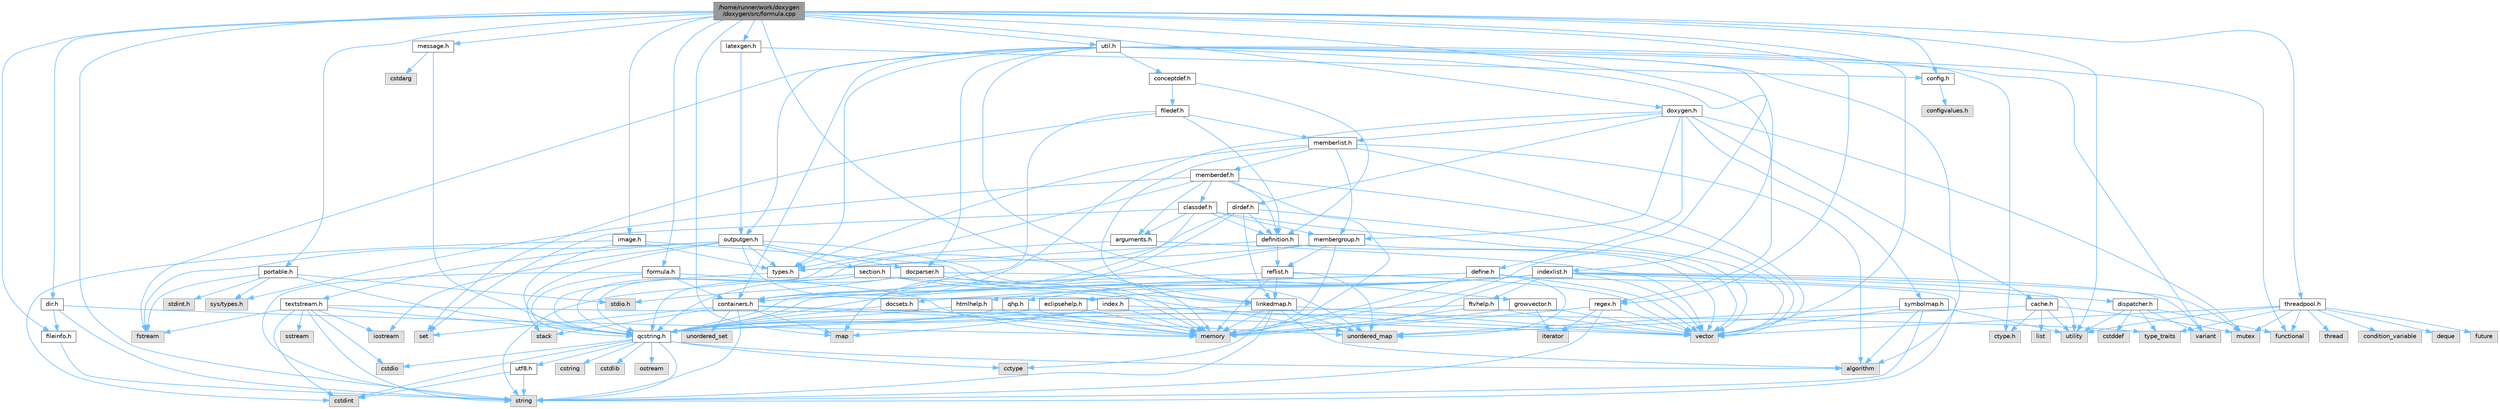 digraph "/home/runner/work/doxygen/doxygen/src/formula.cpp"
{
 // INTERACTIVE_SVG=YES
 // LATEX_PDF_SIZE
  bgcolor="transparent";
  edge [fontname=Helvetica,fontsize=10,labelfontname=Helvetica,labelfontsize=10];
  node [fontname=Helvetica,fontsize=10,shape=box,height=0.2,width=0.4];
  Node1 [label="/home/runner/work/doxygen\l/doxygen/src/formula.cpp",height=0.2,width=0.4,color="gray40", fillcolor="grey60", style="filled", fontcolor="black",tooltip=" "];
  Node1 -> Node2 [color="steelblue1",style="solid"];
  Node2 [label="map",height=0.2,width=0.4,color="grey60", fillcolor="#E0E0E0", style="filled",tooltip=" "];
  Node1 -> Node3 [color="steelblue1",style="solid"];
  Node3 [label="vector",height=0.2,width=0.4,color="grey60", fillcolor="#E0E0E0", style="filled",tooltip=" "];
  Node1 -> Node4 [color="steelblue1",style="solid"];
  Node4 [label="string",height=0.2,width=0.4,color="grey60", fillcolor="#E0E0E0", style="filled",tooltip=" "];
  Node1 -> Node5 [color="steelblue1",style="solid"];
  Node5 [label="utility",height=0.2,width=0.4,color="grey60", fillcolor="#E0E0E0", style="filled",tooltip=" "];
  Node1 -> Node6 [color="steelblue1",style="solid"];
  Node6 [label="formula.h",height=0.2,width=0.4,color="grey40", fillcolor="white", style="filled",URL="$d3/d9a/formula_8h.html",tooltip=" "];
  Node6 -> Node7 [color="steelblue1",style="solid"];
  Node7 [label="memory",height=0.2,width=0.4,color="grey60", fillcolor="#E0E0E0", style="filled",tooltip=" "];
  Node6 -> Node4 [color="steelblue1",style="solid"];
  Node6 -> Node8 [color="steelblue1",style="solid"];
  Node8 [label="qcstring.h",height=0.2,width=0.4,color="grey40", fillcolor="white", style="filled",URL="$d7/d5c/qcstring_8h.html",tooltip=" "];
  Node8 -> Node4 [color="steelblue1",style="solid"];
  Node8 -> Node9 [color="steelblue1",style="solid"];
  Node9 [label="algorithm",height=0.2,width=0.4,color="grey60", fillcolor="#E0E0E0", style="filled",tooltip=" "];
  Node8 -> Node10 [color="steelblue1",style="solid"];
  Node10 [label="cctype",height=0.2,width=0.4,color="grey60", fillcolor="#E0E0E0", style="filled",tooltip=" "];
  Node8 -> Node11 [color="steelblue1",style="solid"];
  Node11 [label="cstring",height=0.2,width=0.4,color="grey60", fillcolor="#E0E0E0", style="filled",tooltip=" "];
  Node8 -> Node12 [color="steelblue1",style="solid"];
  Node12 [label="cstdio",height=0.2,width=0.4,color="grey60", fillcolor="#E0E0E0", style="filled",tooltip=" "];
  Node8 -> Node13 [color="steelblue1",style="solid"];
  Node13 [label="cstdlib",height=0.2,width=0.4,color="grey60", fillcolor="#E0E0E0", style="filled",tooltip=" "];
  Node8 -> Node14 [color="steelblue1",style="solid"];
  Node14 [label="cstdint",height=0.2,width=0.4,color="grey60", fillcolor="#E0E0E0", style="filled",tooltip=" "];
  Node8 -> Node15 [color="steelblue1",style="solid"];
  Node15 [label="ostream",height=0.2,width=0.4,color="grey60", fillcolor="#E0E0E0", style="filled",tooltip=" "];
  Node8 -> Node16 [color="steelblue1",style="solid"];
  Node16 [label="utf8.h",height=0.2,width=0.4,color="grey40", fillcolor="white", style="filled",URL="$db/d7c/utf8_8h.html",tooltip="Various UTF8 related helper functions."];
  Node16 -> Node14 [color="steelblue1",style="solid"];
  Node16 -> Node4 [color="steelblue1",style="solid"];
  Node6 -> Node17 [color="steelblue1",style="solid"];
  Node17 [label="containers.h",height=0.2,width=0.4,color="grey40", fillcolor="white", style="filled",URL="$d5/d75/containers_8h.html",tooltip=" "];
  Node17 -> Node3 [color="steelblue1",style="solid"];
  Node17 -> Node4 [color="steelblue1",style="solid"];
  Node17 -> Node18 [color="steelblue1",style="solid"];
  Node18 [label="set",height=0.2,width=0.4,color="grey60", fillcolor="#E0E0E0", style="filled",tooltip=" "];
  Node17 -> Node2 [color="steelblue1",style="solid"];
  Node17 -> Node19 [color="steelblue1",style="solid"];
  Node19 [label="unordered_set",height=0.2,width=0.4,color="grey60", fillcolor="#E0E0E0", style="filled",tooltip=" "];
  Node17 -> Node20 [color="steelblue1",style="solid"];
  Node20 [label="unordered_map",height=0.2,width=0.4,color="grey60", fillcolor="#E0E0E0", style="filled",tooltip=" "];
  Node17 -> Node21 [color="steelblue1",style="solid"];
  Node21 [label="stack",height=0.2,width=0.4,color="grey60", fillcolor="#E0E0E0", style="filled",tooltip=" "];
  Node1 -> Node22 [color="steelblue1",style="solid"];
  Node22 [label="message.h",height=0.2,width=0.4,color="grey40", fillcolor="white", style="filled",URL="$d2/d0d/message_8h.html",tooltip=" "];
  Node22 -> Node23 [color="steelblue1",style="solid"];
  Node23 [label="cstdarg",height=0.2,width=0.4,color="grey60", fillcolor="#E0E0E0", style="filled",tooltip=" "];
  Node22 -> Node8 [color="steelblue1",style="solid"];
  Node1 -> Node24 [color="steelblue1",style="solid"];
  Node24 [label="config.h",height=0.2,width=0.4,color="grey40", fillcolor="white", style="filled",URL="$db/d16/config_8h.html",tooltip=" "];
  Node24 -> Node25 [color="steelblue1",style="solid"];
  Node25 [label="configvalues.h",height=0.2,width=0.4,color="grey60", fillcolor="#E0E0E0", style="filled",tooltip=" "];
  Node1 -> Node26 [color="steelblue1",style="solid"];
  Node26 [label="util.h",height=0.2,width=0.4,color="grey40", fillcolor="white", style="filled",URL="$d8/d3c/util_8h.html",tooltip="A bunch of utility functions."];
  Node26 -> Node7 [color="steelblue1",style="solid"];
  Node26 -> Node20 [color="steelblue1",style="solid"];
  Node26 -> Node9 [color="steelblue1",style="solid"];
  Node26 -> Node27 [color="steelblue1",style="solid"];
  Node27 [label="functional",height=0.2,width=0.4,color="grey60", fillcolor="#E0E0E0", style="filled",tooltip=" "];
  Node26 -> Node28 [color="steelblue1",style="solid"];
  Node28 [label="fstream",height=0.2,width=0.4,color="grey60", fillcolor="#E0E0E0", style="filled",tooltip=" "];
  Node26 -> Node29 [color="steelblue1",style="solid"];
  Node29 [label="variant",height=0.2,width=0.4,color="grey60", fillcolor="#E0E0E0", style="filled",tooltip=" "];
  Node26 -> Node30 [color="steelblue1",style="solid"];
  Node30 [label="ctype.h",height=0.2,width=0.4,color="grey60", fillcolor="#E0E0E0", style="filled",tooltip=" "];
  Node26 -> Node31 [color="steelblue1",style="solid"];
  Node31 [label="types.h",height=0.2,width=0.4,color="grey40", fillcolor="white", style="filled",URL="$d9/d49/types_8h.html",tooltip="This file contains a number of basic enums and types."];
  Node31 -> Node8 [color="steelblue1",style="solid"];
  Node26 -> Node32 [color="steelblue1",style="solid"];
  Node32 [label="docparser.h",height=0.2,width=0.4,color="grey40", fillcolor="white", style="filled",URL="$de/d9c/docparser_8h.html",tooltip=" "];
  Node32 -> Node33 [color="steelblue1",style="solid"];
  Node33 [label="stdio.h",height=0.2,width=0.4,color="grey60", fillcolor="#E0E0E0", style="filled",tooltip=" "];
  Node32 -> Node7 [color="steelblue1",style="solid"];
  Node32 -> Node8 [color="steelblue1",style="solid"];
  Node32 -> Node34 [color="steelblue1",style="solid"];
  Node34 [label="growvector.h",height=0.2,width=0.4,color="grey40", fillcolor="white", style="filled",URL="$d7/d50/growvector_8h.html",tooltip=" "];
  Node34 -> Node3 [color="steelblue1",style="solid"];
  Node34 -> Node7 [color="steelblue1",style="solid"];
  Node34 -> Node35 [color="steelblue1",style="solid"];
  Node35 [label="iterator",height=0.2,width=0.4,color="grey60", fillcolor="#E0E0E0", style="filled",tooltip=" "];
  Node26 -> Node17 [color="steelblue1",style="solid"];
  Node26 -> Node36 [color="steelblue1",style="solid"];
  Node36 [label="outputgen.h",height=0.2,width=0.4,color="grey40", fillcolor="white", style="filled",URL="$df/d06/outputgen_8h.html",tooltip=" "];
  Node36 -> Node7 [color="steelblue1",style="solid"];
  Node36 -> Node21 [color="steelblue1",style="solid"];
  Node36 -> Node37 [color="steelblue1",style="solid"];
  Node37 [label="iostream",height=0.2,width=0.4,color="grey60", fillcolor="#E0E0E0", style="filled",tooltip=" "];
  Node36 -> Node28 [color="steelblue1",style="solid"];
  Node36 -> Node31 [color="steelblue1",style="solid"];
  Node36 -> Node38 [color="steelblue1",style="solid"];
  Node38 [label="index.h",height=0.2,width=0.4,color="grey40", fillcolor="white", style="filled",URL="$d1/db5/index_8h.html",tooltip=" "];
  Node38 -> Node7 [color="steelblue1",style="solid"];
  Node38 -> Node3 [color="steelblue1",style="solid"];
  Node38 -> Node2 [color="steelblue1",style="solid"];
  Node38 -> Node8 [color="steelblue1",style="solid"];
  Node36 -> Node39 [color="steelblue1",style="solid"];
  Node39 [label="section.h",height=0.2,width=0.4,color="grey40", fillcolor="white", style="filled",URL="$d1/d2a/section_8h.html",tooltip=" "];
  Node39 -> Node4 [color="steelblue1",style="solid"];
  Node39 -> Node20 [color="steelblue1",style="solid"];
  Node39 -> Node8 [color="steelblue1",style="solid"];
  Node39 -> Node40 [color="steelblue1",style="solid"];
  Node40 [label="linkedmap.h",height=0.2,width=0.4,color="grey40", fillcolor="white", style="filled",URL="$da/de1/linkedmap_8h.html",tooltip=" "];
  Node40 -> Node20 [color="steelblue1",style="solid"];
  Node40 -> Node3 [color="steelblue1",style="solid"];
  Node40 -> Node7 [color="steelblue1",style="solid"];
  Node40 -> Node4 [color="steelblue1",style="solid"];
  Node40 -> Node9 [color="steelblue1",style="solid"];
  Node40 -> Node10 [color="steelblue1",style="solid"];
  Node40 -> Node8 [color="steelblue1",style="solid"];
  Node36 -> Node41 [color="steelblue1",style="solid"];
  Node41 [label="textstream.h",height=0.2,width=0.4,color="grey40", fillcolor="white", style="filled",URL="$d4/d7d/textstream_8h.html",tooltip=" "];
  Node41 -> Node4 [color="steelblue1",style="solid"];
  Node41 -> Node37 [color="steelblue1",style="solid"];
  Node41 -> Node42 [color="steelblue1",style="solid"];
  Node42 [label="sstream",height=0.2,width=0.4,color="grey60", fillcolor="#E0E0E0", style="filled",tooltip=" "];
  Node41 -> Node14 [color="steelblue1",style="solid"];
  Node41 -> Node12 [color="steelblue1",style="solid"];
  Node41 -> Node28 [color="steelblue1",style="solid"];
  Node41 -> Node43 [color="steelblue1",style="solid"];
  Node43 [label="type_traits",height=0.2,width=0.4,color="grey60", fillcolor="#E0E0E0", style="filled",tooltip=" "];
  Node41 -> Node8 [color="steelblue1",style="solid"];
  Node36 -> Node32 [color="steelblue1",style="solid"];
  Node26 -> Node44 [color="steelblue1",style="solid"];
  Node44 [label="regex.h",height=0.2,width=0.4,color="grey40", fillcolor="white", style="filled",URL="$d1/d21/regex_8h.html",tooltip=" "];
  Node44 -> Node7 [color="steelblue1",style="solid"];
  Node44 -> Node4 [color="steelblue1",style="solid"];
  Node44 -> Node3 [color="steelblue1",style="solid"];
  Node44 -> Node35 [color="steelblue1",style="solid"];
  Node26 -> Node45 [color="steelblue1",style="solid"];
  Node45 [label="conceptdef.h",height=0.2,width=0.4,color="grey40", fillcolor="white", style="filled",URL="$da/df1/conceptdef_8h.html",tooltip=" "];
  Node45 -> Node46 [color="steelblue1",style="solid"];
  Node46 [label="definition.h",height=0.2,width=0.4,color="grey40", fillcolor="white", style="filled",URL="$df/da1/definition_8h.html",tooltip=" "];
  Node46 -> Node3 [color="steelblue1",style="solid"];
  Node46 -> Node31 [color="steelblue1",style="solid"];
  Node46 -> Node47 [color="steelblue1",style="solid"];
  Node47 [label="reflist.h",height=0.2,width=0.4,color="grey40", fillcolor="white", style="filled",URL="$d1/d02/reflist_8h.html",tooltip=" "];
  Node47 -> Node3 [color="steelblue1",style="solid"];
  Node47 -> Node20 [color="steelblue1",style="solid"];
  Node47 -> Node7 [color="steelblue1",style="solid"];
  Node47 -> Node8 [color="steelblue1",style="solid"];
  Node47 -> Node40 [color="steelblue1",style="solid"];
  Node45 -> Node48 [color="steelblue1",style="solid"];
  Node48 [label="filedef.h",height=0.2,width=0.4,color="grey40", fillcolor="white", style="filled",URL="$d4/d3a/filedef_8h.html",tooltip=" "];
  Node48 -> Node18 [color="steelblue1",style="solid"];
  Node48 -> Node46 [color="steelblue1",style="solid"];
  Node48 -> Node49 [color="steelblue1",style="solid"];
  Node49 [label="memberlist.h",height=0.2,width=0.4,color="grey40", fillcolor="white", style="filled",URL="$dd/d78/memberlist_8h.html",tooltip=" "];
  Node49 -> Node3 [color="steelblue1",style="solid"];
  Node49 -> Node9 [color="steelblue1",style="solid"];
  Node49 -> Node50 [color="steelblue1",style="solid"];
  Node50 [label="memberdef.h",height=0.2,width=0.4,color="grey40", fillcolor="white", style="filled",URL="$d4/d46/memberdef_8h.html",tooltip=" "];
  Node50 -> Node3 [color="steelblue1",style="solid"];
  Node50 -> Node7 [color="steelblue1",style="solid"];
  Node50 -> Node51 [color="steelblue1",style="solid"];
  Node51 [label="sys/types.h",height=0.2,width=0.4,color="grey60", fillcolor="#E0E0E0", style="filled",tooltip=" "];
  Node50 -> Node31 [color="steelblue1",style="solid"];
  Node50 -> Node46 [color="steelblue1",style="solid"];
  Node50 -> Node52 [color="steelblue1",style="solid"];
  Node52 [label="arguments.h",height=0.2,width=0.4,color="grey40", fillcolor="white", style="filled",URL="$df/d9b/arguments_8h.html",tooltip=" "];
  Node52 -> Node3 [color="steelblue1",style="solid"];
  Node52 -> Node8 [color="steelblue1",style="solid"];
  Node50 -> Node53 [color="steelblue1",style="solid"];
  Node53 [label="classdef.h",height=0.2,width=0.4,color="grey40", fillcolor="white", style="filled",URL="$d1/da6/classdef_8h.html",tooltip=" "];
  Node53 -> Node3 [color="steelblue1",style="solid"];
  Node53 -> Node18 [color="steelblue1",style="solid"];
  Node53 -> Node17 [color="steelblue1",style="solid"];
  Node53 -> Node46 [color="steelblue1",style="solid"];
  Node53 -> Node52 [color="steelblue1",style="solid"];
  Node53 -> Node54 [color="steelblue1",style="solid"];
  Node54 [label="membergroup.h",height=0.2,width=0.4,color="grey40", fillcolor="white", style="filled",URL="$d9/d11/membergroup_8h.html",tooltip=" "];
  Node54 -> Node3 [color="steelblue1",style="solid"];
  Node54 -> Node2 [color="steelblue1",style="solid"];
  Node54 -> Node7 [color="steelblue1",style="solid"];
  Node54 -> Node31 [color="steelblue1",style="solid"];
  Node54 -> Node47 [color="steelblue1",style="solid"];
  Node49 -> Node40 [color="steelblue1",style="solid"];
  Node49 -> Node31 [color="steelblue1",style="solid"];
  Node49 -> Node54 [color="steelblue1",style="solid"];
  Node48 -> Node17 [color="steelblue1",style="solid"];
  Node1 -> Node55 [color="steelblue1",style="solid"];
  Node55 [label="portable.h",height=0.2,width=0.4,color="grey40", fillcolor="white", style="filled",URL="$d2/de2/portable_8h.html",tooltip="Portable versions of functions that are platform dependent."];
  Node55 -> Node33 [color="steelblue1",style="solid"];
  Node55 -> Node51 [color="steelblue1",style="solid"];
  Node55 -> Node56 [color="steelblue1",style="solid"];
  Node56 [label="stdint.h",height=0.2,width=0.4,color="grey60", fillcolor="#E0E0E0", style="filled",tooltip=" "];
  Node55 -> Node28 [color="steelblue1",style="solid"];
  Node55 -> Node8 [color="steelblue1",style="solid"];
  Node1 -> Node57 [color="steelblue1",style="solid"];
  Node57 [label="image.h",height=0.2,width=0.4,color="grey40", fillcolor="white", style="filled",URL="$d5/db2/image_8h.html",tooltip=" "];
  Node57 -> Node7 [color="steelblue1",style="solid"];
  Node57 -> Node14 [color="steelblue1",style="solid"];
  Node57 -> Node31 [color="steelblue1",style="solid"];
  Node57 -> Node8 [color="steelblue1",style="solid"];
  Node1 -> Node58 [color="steelblue1",style="solid"];
  Node58 [label="fileinfo.h",height=0.2,width=0.4,color="grey40", fillcolor="white", style="filled",URL="$df/d45/fileinfo_8h.html",tooltip=" "];
  Node58 -> Node4 [color="steelblue1",style="solid"];
  Node1 -> Node59 [color="steelblue1",style="solid"];
  Node59 [label="dir.h",height=0.2,width=0.4,color="grey40", fillcolor="white", style="filled",URL="$df/d9c/dir_8h.html",tooltip=" "];
  Node59 -> Node4 [color="steelblue1",style="solid"];
  Node59 -> Node7 [color="steelblue1",style="solid"];
  Node59 -> Node58 [color="steelblue1",style="solid"];
  Node1 -> Node44 [color="steelblue1",style="solid"];
  Node1 -> Node40 [color="steelblue1",style="solid"];
  Node1 -> Node60 [color="steelblue1",style="solid"];
  Node60 [label="threadpool.h",height=0.2,width=0.4,color="grey40", fillcolor="white", style="filled",URL="$d3/d40/threadpool_8h.html",tooltip=" "];
  Node60 -> Node61 [color="steelblue1",style="solid"];
  Node61 [label="condition_variable",height=0.2,width=0.4,color="grey60", fillcolor="#E0E0E0", style="filled",tooltip=" "];
  Node60 -> Node62 [color="steelblue1",style="solid"];
  Node62 [label="deque",height=0.2,width=0.4,color="grey60", fillcolor="#E0E0E0", style="filled",tooltip=" "];
  Node60 -> Node27 [color="steelblue1",style="solid"];
  Node60 -> Node63 [color="steelblue1",style="solid"];
  Node63 [label="future",height=0.2,width=0.4,color="grey60", fillcolor="#E0E0E0", style="filled",tooltip=" "];
  Node60 -> Node64 [color="steelblue1",style="solid"];
  Node64 [label="mutex",height=0.2,width=0.4,color="grey60", fillcolor="#E0E0E0", style="filled",tooltip=" "];
  Node60 -> Node65 [color="steelblue1",style="solid"];
  Node65 [label="thread",height=0.2,width=0.4,color="grey60", fillcolor="#E0E0E0", style="filled",tooltip=" "];
  Node60 -> Node43 [color="steelblue1",style="solid"];
  Node60 -> Node5 [color="steelblue1",style="solid"];
  Node60 -> Node3 [color="steelblue1",style="solid"];
  Node1 -> Node66 [color="steelblue1",style="solid"];
  Node66 [label="latexgen.h",height=0.2,width=0.4,color="grey40", fillcolor="white", style="filled",URL="$d6/d9c/latexgen_8h.html",tooltip=" "];
  Node66 -> Node24 [color="steelblue1",style="solid"];
  Node66 -> Node36 [color="steelblue1",style="solid"];
  Node1 -> Node67 [color="steelblue1",style="solid"];
  Node67 [label="doxygen.h",height=0.2,width=0.4,color="grey40", fillcolor="white", style="filled",URL="$d1/da1/doxygen_8h.html",tooltip=" "];
  Node67 -> Node64 [color="steelblue1",style="solid"];
  Node67 -> Node17 [color="steelblue1",style="solid"];
  Node67 -> Node54 [color="steelblue1",style="solid"];
  Node67 -> Node68 [color="steelblue1",style="solid"];
  Node68 [label="dirdef.h",height=0.2,width=0.4,color="grey40", fillcolor="white", style="filled",URL="$d6/d15/dirdef_8h.html",tooltip=" "];
  Node68 -> Node3 [color="steelblue1",style="solid"];
  Node68 -> Node2 [color="steelblue1",style="solid"];
  Node68 -> Node8 [color="steelblue1",style="solid"];
  Node68 -> Node40 [color="steelblue1",style="solid"];
  Node68 -> Node46 [color="steelblue1",style="solid"];
  Node67 -> Node49 [color="steelblue1",style="solid"];
  Node67 -> Node69 [color="steelblue1",style="solid"];
  Node69 [label="define.h",height=0.2,width=0.4,color="grey40", fillcolor="white", style="filled",URL="$df/d67/define_8h.html",tooltip=" "];
  Node69 -> Node3 [color="steelblue1",style="solid"];
  Node69 -> Node7 [color="steelblue1",style="solid"];
  Node69 -> Node4 [color="steelblue1",style="solid"];
  Node69 -> Node20 [color="steelblue1",style="solid"];
  Node69 -> Node8 [color="steelblue1",style="solid"];
  Node69 -> Node17 [color="steelblue1",style="solid"];
  Node67 -> Node70 [color="steelblue1",style="solid"];
  Node70 [label="cache.h",height=0.2,width=0.4,color="grey40", fillcolor="white", style="filled",URL="$d3/d26/cache_8h.html",tooltip=" "];
  Node70 -> Node71 [color="steelblue1",style="solid"];
  Node71 [label="list",height=0.2,width=0.4,color="grey60", fillcolor="#E0E0E0", style="filled",tooltip=" "];
  Node70 -> Node20 [color="steelblue1",style="solid"];
  Node70 -> Node64 [color="steelblue1",style="solid"];
  Node70 -> Node5 [color="steelblue1",style="solid"];
  Node70 -> Node30 [color="steelblue1",style="solid"];
  Node67 -> Node72 [color="steelblue1",style="solid"];
  Node72 [label="symbolmap.h",height=0.2,width=0.4,color="grey40", fillcolor="white", style="filled",URL="$d7/ddd/symbolmap_8h.html",tooltip=" "];
  Node72 -> Node9 [color="steelblue1",style="solid"];
  Node72 -> Node20 [color="steelblue1",style="solid"];
  Node72 -> Node3 [color="steelblue1",style="solid"];
  Node72 -> Node4 [color="steelblue1",style="solid"];
  Node72 -> Node5 [color="steelblue1",style="solid"];
  Node1 -> Node73 [color="steelblue1",style="solid"];
  Node73 [label="indexlist.h",height=0.2,width=0.4,color="grey40", fillcolor="white", style="filled",URL="$d5/d61/indexlist_8h.html",tooltip=" "];
  Node73 -> Node5 [color="steelblue1",style="solid"];
  Node73 -> Node3 [color="steelblue1",style="solid"];
  Node73 -> Node7 [color="steelblue1",style="solid"];
  Node73 -> Node64 [color="steelblue1",style="solid"];
  Node73 -> Node29 [color="steelblue1",style="solid"];
  Node73 -> Node8 [color="steelblue1",style="solid"];
  Node73 -> Node74 [color="steelblue1",style="solid"];
  Node74 [label="dispatcher.h",height=0.2,width=0.4,color="grey40", fillcolor="white", style="filled",URL="$da/d73/dispatcher_8h.html",tooltip=" "];
  Node74 -> Node75 [color="steelblue1",style="solid"];
  Node75 [label="cstddef",height=0.2,width=0.4,color="grey60", fillcolor="#E0E0E0", style="filled",tooltip=" "];
  Node74 -> Node5 [color="steelblue1",style="solid"];
  Node74 -> Node27 [color="steelblue1",style="solid"];
  Node74 -> Node29 [color="steelblue1",style="solid"];
  Node74 -> Node43 [color="steelblue1",style="solid"];
  Node73 -> Node76 [color="steelblue1",style="solid"];
  Node76 [label="docsets.h",height=0.2,width=0.4,color="grey40", fillcolor="white", style="filled",URL="$d1/db2/docsets_8h.html",tooltip=" "];
  Node76 -> Node7 [color="steelblue1",style="solid"];
  Node76 -> Node8 [color="steelblue1",style="solid"];
  Node73 -> Node77 [color="steelblue1",style="solid"];
  Node77 [label="eclipsehelp.h",height=0.2,width=0.4,color="grey40", fillcolor="white", style="filled",URL="$db/d9e/eclipsehelp_8h.html",tooltip=" "];
  Node77 -> Node7 [color="steelblue1",style="solid"];
  Node77 -> Node8 [color="steelblue1",style="solid"];
  Node73 -> Node78 [color="steelblue1",style="solid"];
  Node78 [label="ftvhelp.h",height=0.2,width=0.4,color="grey40", fillcolor="white", style="filled",URL="$d2/d4a/ftvhelp_8h.html",tooltip=" "];
  Node78 -> Node7 [color="steelblue1",style="solid"];
  Node78 -> Node3 [color="steelblue1",style="solid"];
  Node78 -> Node8 [color="steelblue1",style="solid"];
  Node73 -> Node79 [color="steelblue1",style="solid"];
  Node79 [label="htmlhelp.h",height=0.2,width=0.4,color="grey40", fillcolor="white", style="filled",URL="$d8/dc3/htmlhelp_8h.html",tooltip=" "];
  Node79 -> Node7 [color="steelblue1",style="solid"];
  Node79 -> Node8 [color="steelblue1",style="solid"];
  Node73 -> Node80 [color="steelblue1",style="solid"];
  Node80 [label="qhp.h",height=0.2,width=0.4,color="grey40", fillcolor="white", style="filled",URL="$dc/d20/qhp_8h.html",tooltip=" "];
  Node80 -> Node7 [color="steelblue1",style="solid"];
  Node80 -> Node8 [color="steelblue1",style="solid"];
}
